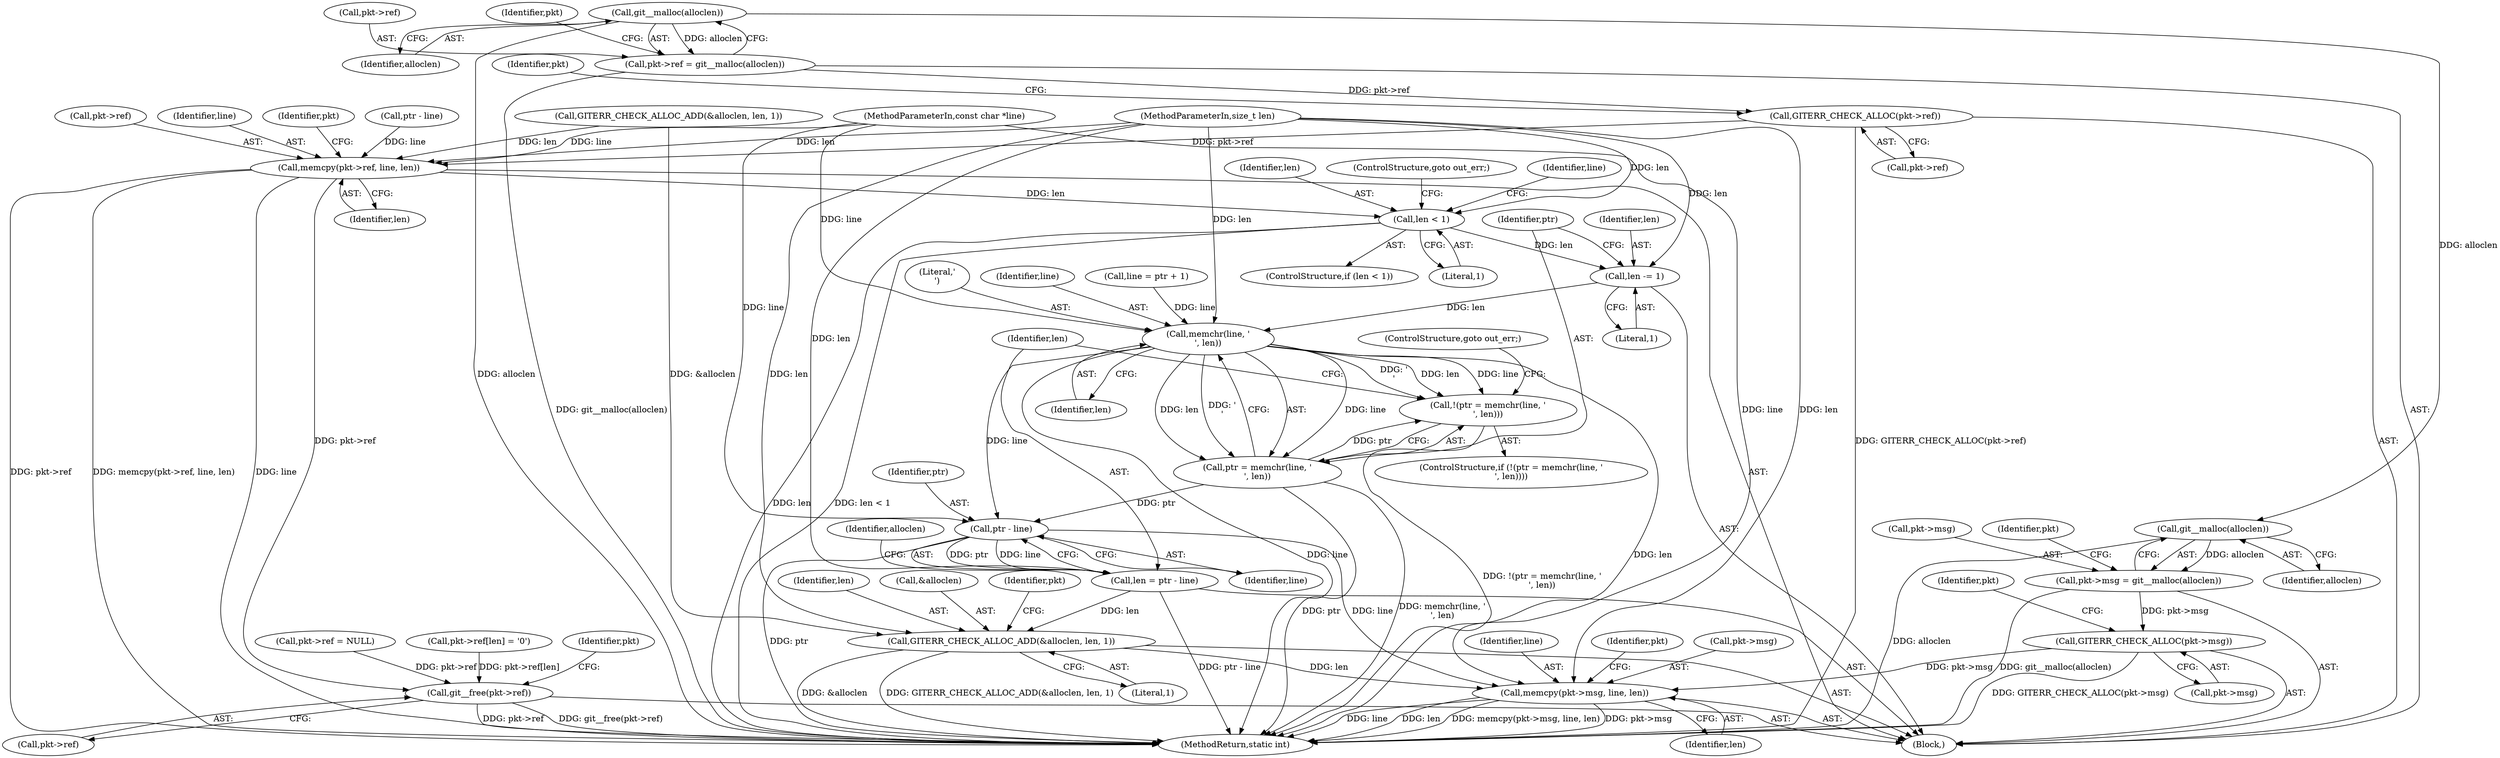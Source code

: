 digraph "0_libgit2_1f9a8510e1d2f20ed7334eeeddb92c4dd8e7c649@API" {
"1000161" [label="(Call,git__malloc(alloclen))"];
"1000157" [label="(Call,pkt->ref = git__malloc(alloclen))"];
"1000163" [label="(Call,GITERR_CHECK_ALLOC(pkt->ref))"];
"1000167" [label="(Call,memcpy(pkt->ref, line, len))"];
"1000181" [label="(Call,len < 1)"];
"1000190" [label="(Call,len -= 1)"];
"1000197" [label="(Call,memchr(line, '\n', len))"];
"1000194" [label="(Call,!(ptr = memchr(line, '\n', len)))"];
"1000195" [label="(Call,ptr = memchr(line, '\n', len))"];
"1000204" [label="(Call,ptr - line)"];
"1000202" [label="(Call,len = ptr - line)"];
"1000207" [label="(Call,GITERR_CHECK_ALLOC_ADD(&alloclen, len, 1))"];
"1000222" [label="(Call,memcpy(pkt->msg, line, len))"];
"1000247" [label="(Call,git__free(pkt->ref))"];
"1000216" [label="(Call,git__malloc(alloclen))"];
"1000212" [label="(Call,pkt->msg = git__malloc(alloclen))"];
"1000218" [label="(Call,GITERR_CHECK_ALLOC(pkt->msg))"];
"1000149" [label="(Call,ptr - line)"];
"1000206" [label="(Identifier,line)"];
"1000222" [label="(Call,memcpy(pkt->msg, line, len))"];
"1000210" [label="(Identifier,len)"];
"1000212" [label="(Call,pkt->msg = git__malloc(alloclen))"];
"1000117" [label="(Call,pkt->ref = NULL)"];
"1000219" [label="(Call,pkt->msg)"];
"1000203" [label="(Identifier,len)"];
"1000248" [label="(Call,pkt->ref)"];
"1000162" [label="(Identifier,alloclen)"];
"1000161" [label="(Call,git__malloc(alloclen))"];
"1000181" [label="(Call,len < 1)"];
"1000211" [label="(Literal,1)"];
"1000208" [label="(Call,&alloclen)"];
"1000220" [label="(Identifier,pkt)"];
"1000190" [label="(Call,len -= 1)"];
"1000168" [label="(Call,pkt->ref)"];
"1000218" [label="(Call,GITERR_CHECK_ALLOC(pkt->msg))"];
"1000214" [label="(Identifier,pkt)"];
"1000202" [label="(Call,len = ptr - line)"];
"1000163" [label="(Call,GITERR_CHECK_ALLOC(pkt->ref))"];
"1000105" [label="(Block,)"];
"1000173" [label="(Call,pkt->ref[len] = '\0')"];
"1000171" [label="(Identifier,line)"];
"1000217" [label="(Identifier,alloclen)"];
"1000172" [label="(Identifier,len)"];
"1000158" [label="(Call,pkt->ref)"];
"1000213" [label="(Call,pkt->msg)"];
"1000192" [label="(Literal,1)"];
"1000227" [label="(Identifier,len)"];
"1000201" [label="(ControlStructure,goto out_err;)"];
"1000182" [label="(Identifier,len)"];
"1000196" [label="(Identifier,ptr)"];
"1000216" [label="(Call,git__malloc(alloclen))"];
"1000183" [label="(Literal,1)"];
"1000207" [label="(Call,GITERR_CHECK_ALLOC_ADD(&alloclen, len, 1))"];
"1000200" [label="(Identifier,len)"];
"1000194" [label="(Call,!(ptr = memchr(line, '\n', len)))"];
"1000169" [label="(Identifier,pkt)"];
"1000184" [label="(ControlStructure,goto out_err;)"];
"1000256" [label="(MethodReturn,static int)"];
"1000199" [label="(Literal,'\n')"];
"1000205" [label="(Identifier,ptr)"];
"1000209" [label="(Identifier,alloclen)"];
"1000195" [label="(Call,ptr = memchr(line, '\n', len))"];
"1000176" [label="(Identifier,pkt)"];
"1000165" [label="(Identifier,pkt)"];
"1000103" [label="(MethodParameterIn,const char *line)"];
"1000204" [label="(Call,ptr - line)"];
"1000231" [label="(Identifier,pkt)"];
"1000224" [label="(Identifier,pkt)"];
"1000223" [label="(Call,pkt->msg)"];
"1000157" [label="(Call,pkt->ref = git__malloc(alloclen))"];
"1000186" [label="(Identifier,line)"];
"1000252" [label="(Identifier,pkt)"];
"1000167" [label="(Call,memcpy(pkt->ref, line, len))"];
"1000247" [label="(Call,git__free(pkt->ref))"];
"1000164" [label="(Call,pkt->ref)"];
"1000180" [label="(ControlStructure,if (len < 1))"];
"1000152" [label="(Call,GITERR_CHECK_ALLOC_ADD(&alloclen, len, 1))"];
"1000104" [label="(MethodParameterIn,size_t len)"];
"1000185" [label="(Call,line = ptr + 1)"];
"1000198" [label="(Identifier,line)"];
"1000191" [label="(Identifier,len)"];
"1000226" [label="(Identifier,line)"];
"1000197" [label="(Call,memchr(line, '\n', len))"];
"1000193" [label="(ControlStructure,if (!(ptr = memchr(line, '\n', len))))"];
"1000161" -> "1000157"  [label="AST: "];
"1000161" -> "1000162"  [label="CFG: "];
"1000162" -> "1000161"  [label="AST: "];
"1000157" -> "1000161"  [label="CFG: "];
"1000161" -> "1000256"  [label="DDG: alloclen"];
"1000161" -> "1000157"  [label="DDG: alloclen"];
"1000161" -> "1000216"  [label="DDG: alloclen"];
"1000157" -> "1000105"  [label="AST: "];
"1000158" -> "1000157"  [label="AST: "];
"1000165" -> "1000157"  [label="CFG: "];
"1000157" -> "1000256"  [label="DDG: git__malloc(alloclen)"];
"1000157" -> "1000163"  [label="DDG: pkt->ref"];
"1000163" -> "1000105"  [label="AST: "];
"1000163" -> "1000164"  [label="CFG: "];
"1000164" -> "1000163"  [label="AST: "];
"1000169" -> "1000163"  [label="CFG: "];
"1000163" -> "1000256"  [label="DDG: GITERR_CHECK_ALLOC(pkt->ref)"];
"1000163" -> "1000167"  [label="DDG: pkt->ref"];
"1000167" -> "1000105"  [label="AST: "];
"1000167" -> "1000172"  [label="CFG: "];
"1000168" -> "1000167"  [label="AST: "];
"1000171" -> "1000167"  [label="AST: "];
"1000172" -> "1000167"  [label="AST: "];
"1000176" -> "1000167"  [label="CFG: "];
"1000167" -> "1000256"  [label="DDG: pkt->ref"];
"1000167" -> "1000256"  [label="DDG: memcpy(pkt->ref, line, len)"];
"1000167" -> "1000256"  [label="DDG: line"];
"1000149" -> "1000167"  [label="DDG: line"];
"1000103" -> "1000167"  [label="DDG: line"];
"1000152" -> "1000167"  [label="DDG: len"];
"1000104" -> "1000167"  [label="DDG: len"];
"1000167" -> "1000181"  [label="DDG: len"];
"1000167" -> "1000247"  [label="DDG: pkt->ref"];
"1000181" -> "1000180"  [label="AST: "];
"1000181" -> "1000183"  [label="CFG: "];
"1000182" -> "1000181"  [label="AST: "];
"1000183" -> "1000181"  [label="AST: "];
"1000184" -> "1000181"  [label="CFG: "];
"1000186" -> "1000181"  [label="CFG: "];
"1000181" -> "1000256"  [label="DDG: len < 1"];
"1000181" -> "1000256"  [label="DDG: len"];
"1000104" -> "1000181"  [label="DDG: len"];
"1000181" -> "1000190"  [label="DDG: len"];
"1000190" -> "1000105"  [label="AST: "];
"1000190" -> "1000192"  [label="CFG: "];
"1000191" -> "1000190"  [label="AST: "];
"1000192" -> "1000190"  [label="AST: "];
"1000196" -> "1000190"  [label="CFG: "];
"1000104" -> "1000190"  [label="DDG: len"];
"1000190" -> "1000197"  [label="DDG: len"];
"1000197" -> "1000195"  [label="AST: "];
"1000197" -> "1000200"  [label="CFG: "];
"1000198" -> "1000197"  [label="AST: "];
"1000199" -> "1000197"  [label="AST: "];
"1000200" -> "1000197"  [label="AST: "];
"1000195" -> "1000197"  [label="CFG: "];
"1000197" -> "1000256"  [label="DDG: len"];
"1000197" -> "1000256"  [label="DDG: line"];
"1000197" -> "1000194"  [label="DDG: line"];
"1000197" -> "1000194"  [label="DDG: '\n'"];
"1000197" -> "1000194"  [label="DDG: len"];
"1000197" -> "1000195"  [label="DDG: line"];
"1000197" -> "1000195"  [label="DDG: '\n'"];
"1000197" -> "1000195"  [label="DDG: len"];
"1000185" -> "1000197"  [label="DDG: line"];
"1000103" -> "1000197"  [label="DDG: line"];
"1000104" -> "1000197"  [label="DDG: len"];
"1000197" -> "1000204"  [label="DDG: line"];
"1000194" -> "1000193"  [label="AST: "];
"1000194" -> "1000195"  [label="CFG: "];
"1000195" -> "1000194"  [label="AST: "];
"1000201" -> "1000194"  [label="CFG: "];
"1000203" -> "1000194"  [label="CFG: "];
"1000194" -> "1000256"  [label="DDG: !(ptr = memchr(line, '\n', len))"];
"1000195" -> "1000194"  [label="DDG: ptr"];
"1000196" -> "1000195"  [label="AST: "];
"1000195" -> "1000256"  [label="DDG: memchr(line, '\n', len)"];
"1000195" -> "1000256"  [label="DDG: ptr"];
"1000195" -> "1000204"  [label="DDG: ptr"];
"1000204" -> "1000202"  [label="AST: "];
"1000204" -> "1000206"  [label="CFG: "];
"1000205" -> "1000204"  [label="AST: "];
"1000206" -> "1000204"  [label="AST: "];
"1000202" -> "1000204"  [label="CFG: "];
"1000204" -> "1000256"  [label="DDG: ptr"];
"1000204" -> "1000202"  [label="DDG: ptr"];
"1000204" -> "1000202"  [label="DDG: line"];
"1000103" -> "1000204"  [label="DDG: line"];
"1000204" -> "1000222"  [label="DDG: line"];
"1000202" -> "1000105"  [label="AST: "];
"1000203" -> "1000202"  [label="AST: "];
"1000209" -> "1000202"  [label="CFG: "];
"1000202" -> "1000256"  [label="DDG: ptr - line"];
"1000104" -> "1000202"  [label="DDG: len"];
"1000202" -> "1000207"  [label="DDG: len"];
"1000207" -> "1000105"  [label="AST: "];
"1000207" -> "1000211"  [label="CFG: "];
"1000208" -> "1000207"  [label="AST: "];
"1000210" -> "1000207"  [label="AST: "];
"1000211" -> "1000207"  [label="AST: "];
"1000214" -> "1000207"  [label="CFG: "];
"1000207" -> "1000256"  [label="DDG: &alloclen"];
"1000207" -> "1000256"  [label="DDG: GITERR_CHECK_ALLOC_ADD(&alloclen, len, 1)"];
"1000152" -> "1000207"  [label="DDG: &alloclen"];
"1000104" -> "1000207"  [label="DDG: len"];
"1000207" -> "1000222"  [label="DDG: len"];
"1000222" -> "1000105"  [label="AST: "];
"1000222" -> "1000227"  [label="CFG: "];
"1000223" -> "1000222"  [label="AST: "];
"1000226" -> "1000222"  [label="AST: "];
"1000227" -> "1000222"  [label="AST: "];
"1000231" -> "1000222"  [label="CFG: "];
"1000222" -> "1000256"  [label="DDG: pkt->msg"];
"1000222" -> "1000256"  [label="DDG: line"];
"1000222" -> "1000256"  [label="DDG: len"];
"1000222" -> "1000256"  [label="DDG: memcpy(pkt->msg, line, len)"];
"1000218" -> "1000222"  [label="DDG: pkt->msg"];
"1000103" -> "1000222"  [label="DDG: line"];
"1000104" -> "1000222"  [label="DDG: len"];
"1000247" -> "1000105"  [label="AST: "];
"1000247" -> "1000248"  [label="CFG: "];
"1000248" -> "1000247"  [label="AST: "];
"1000252" -> "1000247"  [label="CFG: "];
"1000247" -> "1000256"  [label="DDG: pkt->ref"];
"1000247" -> "1000256"  [label="DDG: git__free(pkt->ref)"];
"1000117" -> "1000247"  [label="DDG: pkt->ref"];
"1000173" -> "1000247"  [label="DDG: pkt->ref[len]"];
"1000216" -> "1000212"  [label="AST: "];
"1000216" -> "1000217"  [label="CFG: "];
"1000217" -> "1000216"  [label="AST: "];
"1000212" -> "1000216"  [label="CFG: "];
"1000216" -> "1000256"  [label="DDG: alloclen"];
"1000216" -> "1000212"  [label="DDG: alloclen"];
"1000212" -> "1000105"  [label="AST: "];
"1000213" -> "1000212"  [label="AST: "];
"1000220" -> "1000212"  [label="CFG: "];
"1000212" -> "1000256"  [label="DDG: git__malloc(alloclen)"];
"1000212" -> "1000218"  [label="DDG: pkt->msg"];
"1000218" -> "1000105"  [label="AST: "];
"1000218" -> "1000219"  [label="CFG: "];
"1000219" -> "1000218"  [label="AST: "];
"1000224" -> "1000218"  [label="CFG: "];
"1000218" -> "1000256"  [label="DDG: GITERR_CHECK_ALLOC(pkt->msg)"];
}
